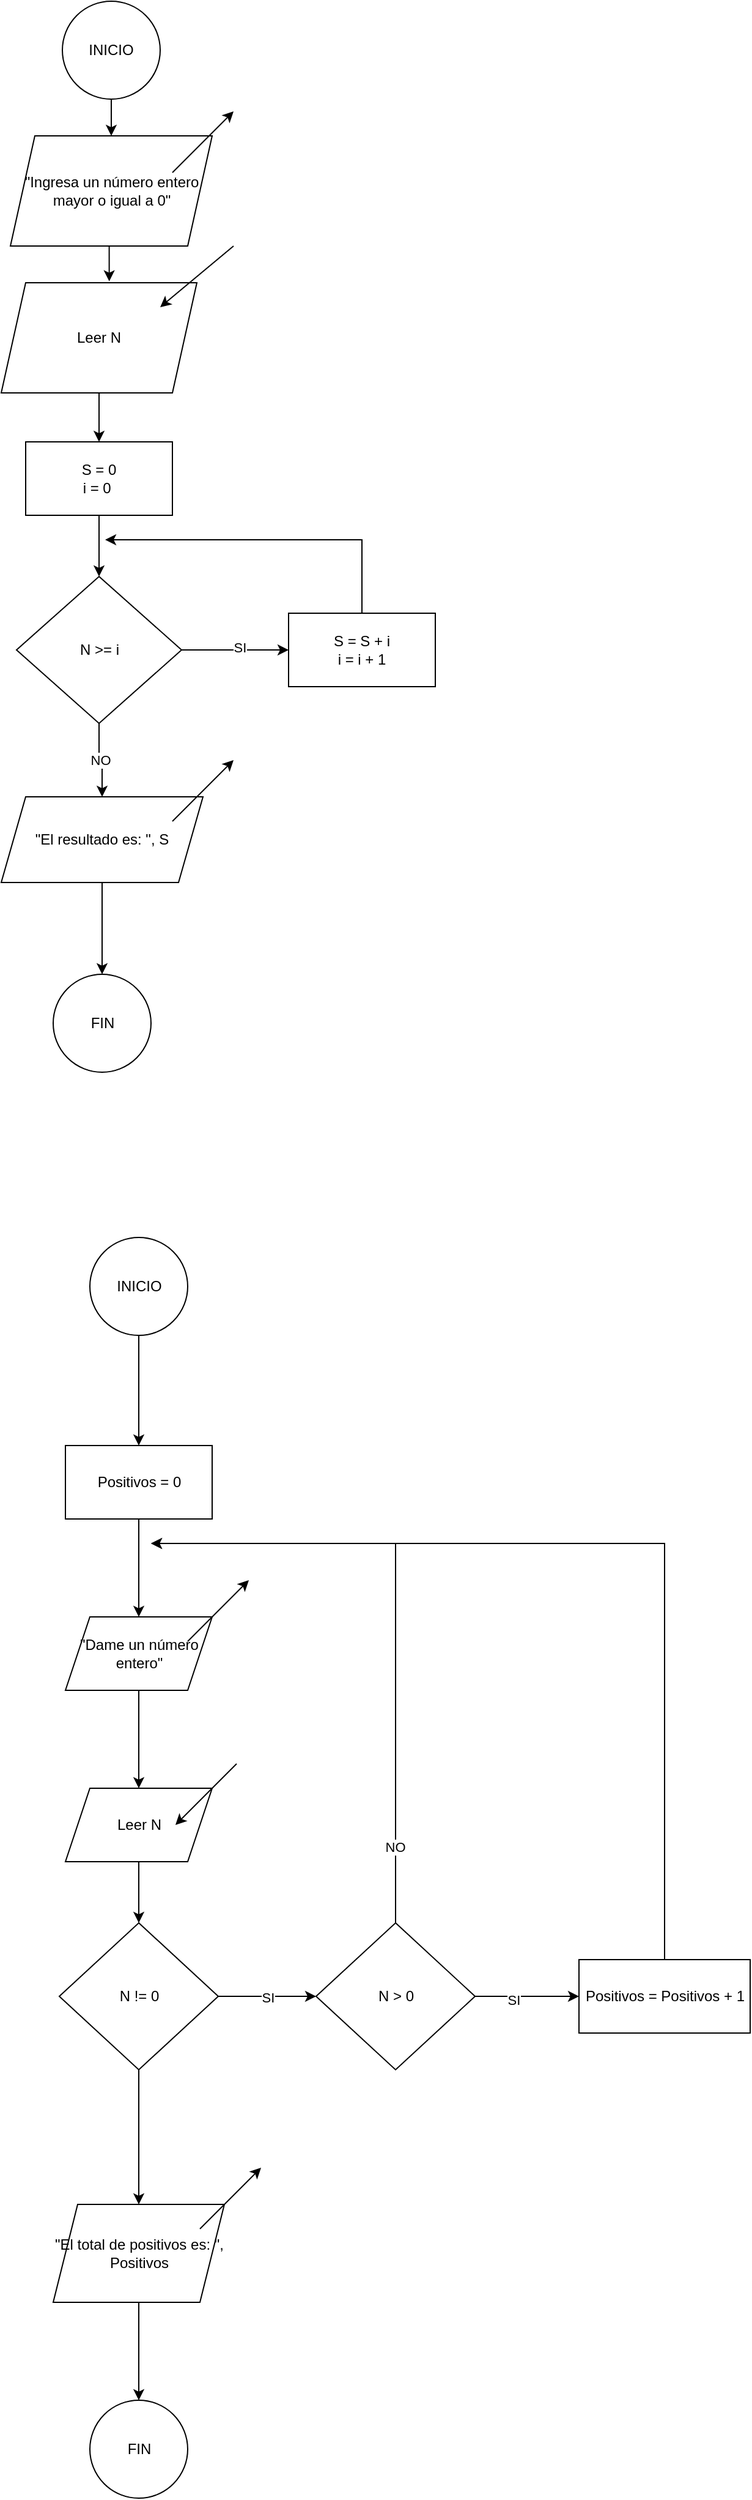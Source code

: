 <mxfile version="26.0.9">
  <diagram name="Página-1" id="KsdwhysMVNGWeAxHj5rH">
    <mxGraphModel dx="2100" dy="1242" grid="1" gridSize="10" guides="1" tooltips="1" connect="1" arrows="1" fold="1" page="1" pageScale="1" pageWidth="850" pageHeight="1100" math="0" shadow="0">
      <root>
        <mxCell id="0" />
        <mxCell id="1" parent="0" />
        <mxCell id="uS-GW3m_xwy0kOGGAMsy-20" style="edgeStyle=orthogonalEdgeStyle;rounded=0;orthogonalLoop=1;jettySize=auto;html=1;exitX=0.5;exitY=1;exitDx=0;exitDy=0;entryX=0.5;entryY=0;entryDx=0;entryDy=0;" edge="1" parent="1" source="uS-GW3m_xwy0kOGGAMsy-21" target="uS-GW3m_xwy0kOGGAMsy-22">
          <mxGeometry relative="1" as="geometry" />
        </mxCell>
        <mxCell id="uS-GW3m_xwy0kOGGAMsy-21" value="INICIO" style="ellipse;whiteSpace=wrap;html=1;aspect=fixed;" vertex="1" parent="1">
          <mxGeometry x="50" y="20" width="80" height="80" as="geometry" />
        </mxCell>
        <mxCell id="uS-GW3m_xwy0kOGGAMsy-22" value="&quot;Ingresa un número entero mayor o igual a 0&quot;" style="shape=parallelogram;perimeter=parallelogramPerimeter;whiteSpace=wrap;html=1;fixedSize=1;" vertex="1" parent="1">
          <mxGeometry x="7.5" y="130" width="165" height="90" as="geometry" />
        </mxCell>
        <mxCell id="uS-GW3m_xwy0kOGGAMsy-38" value="" style="edgeStyle=orthogonalEdgeStyle;rounded=0;orthogonalLoop=1;jettySize=auto;html=1;" edge="1" parent="1" source="uS-GW3m_xwy0kOGGAMsy-24" target="uS-GW3m_xwy0kOGGAMsy-37">
          <mxGeometry relative="1" as="geometry" />
        </mxCell>
        <mxCell id="uS-GW3m_xwy0kOGGAMsy-24" value="&lt;div&gt;Leer N&lt;/div&gt;" style="shape=parallelogram;perimeter=parallelogramPerimeter;whiteSpace=wrap;html=1;fixedSize=1;" vertex="1" parent="1">
          <mxGeometry y="250" width="160" height="90" as="geometry" />
        </mxCell>
        <mxCell id="uS-GW3m_xwy0kOGGAMsy-25" value="" style="endArrow=classic;html=1;rounded=0;" edge="1" parent="1">
          <mxGeometry width="50" height="50" relative="1" as="geometry">
            <mxPoint x="140" y="160" as="sourcePoint" />
            <mxPoint x="190" y="110" as="targetPoint" />
          </mxGeometry>
        </mxCell>
        <mxCell id="uS-GW3m_xwy0kOGGAMsy-26" value="" style="endArrow=classic;html=1;rounded=0;" edge="1" parent="1">
          <mxGeometry width="50" height="50" relative="1" as="geometry">
            <mxPoint x="190" y="220" as="sourcePoint" />
            <mxPoint x="130" y="270" as="targetPoint" />
          </mxGeometry>
        </mxCell>
        <mxCell id="uS-GW3m_xwy0kOGGAMsy-33" style="edgeStyle=orthogonalEdgeStyle;rounded=0;orthogonalLoop=1;jettySize=auto;html=1;exitX=0.5;exitY=1;exitDx=0;exitDy=0;entryX=0.552;entryY=-0.013;entryDx=0;entryDy=0;entryPerimeter=0;" edge="1" parent="1" source="uS-GW3m_xwy0kOGGAMsy-22" target="uS-GW3m_xwy0kOGGAMsy-24">
          <mxGeometry relative="1" as="geometry" />
        </mxCell>
        <mxCell id="uS-GW3m_xwy0kOGGAMsy-40" value="" style="edgeStyle=orthogonalEdgeStyle;rounded=0;orthogonalLoop=1;jettySize=auto;html=1;" edge="1" parent="1" source="uS-GW3m_xwy0kOGGAMsy-37" target="uS-GW3m_xwy0kOGGAMsy-39">
          <mxGeometry relative="1" as="geometry" />
        </mxCell>
        <mxCell id="uS-GW3m_xwy0kOGGAMsy-37" value="S = 0&lt;div&gt;i = 0&amp;nbsp;&lt;/div&gt;" style="whiteSpace=wrap;html=1;" vertex="1" parent="1">
          <mxGeometry x="20" y="380" width="120" height="60" as="geometry" />
        </mxCell>
        <mxCell id="uS-GW3m_xwy0kOGGAMsy-42" value="" style="edgeStyle=orthogonalEdgeStyle;rounded=0;orthogonalLoop=1;jettySize=auto;html=1;" edge="1" parent="1" source="uS-GW3m_xwy0kOGGAMsy-39" target="uS-GW3m_xwy0kOGGAMsy-41">
          <mxGeometry relative="1" as="geometry" />
        </mxCell>
        <mxCell id="uS-GW3m_xwy0kOGGAMsy-49" value="SI" style="edgeLabel;html=1;align=center;verticalAlign=middle;resizable=0;points=[];" vertex="1" connectable="0" parent="uS-GW3m_xwy0kOGGAMsy-42">
          <mxGeometry x="0.079" y="2" relative="1" as="geometry">
            <mxPoint as="offset" />
          </mxGeometry>
        </mxCell>
        <mxCell id="uS-GW3m_xwy0kOGGAMsy-44" value="" style="edgeStyle=orthogonalEdgeStyle;rounded=0;orthogonalLoop=1;jettySize=auto;html=1;" edge="1" parent="1" source="uS-GW3m_xwy0kOGGAMsy-39" target="uS-GW3m_xwy0kOGGAMsy-43">
          <mxGeometry relative="1" as="geometry" />
        </mxCell>
        <mxCell id="uS-GW3m_xwy0kOGGAMsy-50" value="NO" style="edgeLabel;html=1;align=center;verticalAlign=middle;resizable=0;points=[];" vertex="1" connectable="0" parent="uS-GW3m_xwy0kOGGAMsy-44">
          <mxGeometry x="-0.057" y="1" relative="1" as="geometry">
            <mxPoint as="offset" />
          </mxGeometry>
        </mxCell>
        <mxCell id="uS-GW3m_xwy0kOGGAMsy-39" value="N &amp;gt;= i" style="rhombus;whiteSpace=wrap;html=1;" vertex="1" parent="1">
          <mxGeometry x="12.5" y="490" width="135" height="120" as="geometry" />
        </mxCell>
        <mxCell id="uS-GW3m_xwy0kOGGAMsy-48" style="edgeStyle=orthogonalEdgeStyle;rounded=0;orthogonalLoop=1;jettySize=auto;html=1;exitX=0.5;exitY=0;exitDx=0;exitDy=0;" edge="1" parent="1" source="uS-GW3m_xwy0kOGGAMsy-41">
          <mxGeometry relative="1" as="geometry">
            <mxPoint x="85" y="460" as="targetPoint" />
            <Array as="points">
              <mxPoint x="295" y="460" />
            </Array>
          </mxGeometry>
        </mxCell>
        <mxCell id="uS-GW3m_xwy0kOGGAMsy-41" value="S = S + i&lt;div&gt;i = i + 1&lt;/div&gt;" style="whiteSpace=wrap;html=1;" vertex="1" parent="1">
          <mxGeometry x="235" y="520" width="120" height="60" as="geometry" />
        </mxCell>
        <mxCell id="uS-GW3m_xwy0kOGGAMsy-52" value="" style="edgeStyle=orthogonalEdgeStyle;rounded=0;orthogonalLoop=1;jettySize=auto;html=1;" edge="1" parent="1" source="uS-GW3m_xwy0kOGGAMsy-43" target="uS-GW3m_xwy0kOGGAMsy-51">
          <mxGeometry relative="1" as="geometry" />
        </mxCell>
        <mxCell id="uS-GW3m_xwy0kOGGAMsy-43" value="&quot;El resultado es: &quot;, S" style="shape=parallelogram;perimeter=parallelogramPerimeter;whiteSpace=wrap;html=1;fixedSize=1;" vertex="1" parent="1">
          <mxGeometry y="670" width="165" height="70" as="geometry" />
        </mxCell>
        <mxCell id="uS-GW3m_xwy0kOGGAMsy-51" value="FIN" style="ellipse;whiteSpace=wrap;html=1;" vertex="1" parent="1">
          <mxGeometry x="42.5" y="815" width="80" height="80" as="geometry" />
        </mxCell>
        <mxCell id="uS-GW3m_xwy0kOGGAMsy-53" value="" style="endArrow=classic;html=1;rounded=0;" edge="1" parent="1">
          <mxGeometry width="50" height="50" relative="1" as="geometry">
            <mxPoint x="140" y="690" as="sourcePoint" />
            <mxPoint x="190" y="640" as="targetPoint" />
          </mxGeometry>
        </mxCell>
        <mxCell id="uS-GW3m_xwy0kOGGAMsy-79" value="" style="edgeStyle=orthogonalEdgeStyle;rounded=0;orthogonalLoop=1;jettySize=auto;html=1;" edge="1" parent="1" source="uS-GW3m_xwy0kOGGAMsy-80" target="uS-GW3m_xwy0kOGGAMsy-82">
          <mxGeometry relative="1" as="geometry" />
        </mxCell>
        <mxCell id="uS-GW3m_xwy0kOGGAMsy-80" value="INICIO" style="ellipse;whiteSpace=wrap;html=1;aspect=fixed;" vertex="1" parent="1">
          <mxGeometry x="72.5" y="1030" width="80" height="80" as="geometry" />
        </mxCell>
        <mxCell id="uS-GW3m_xwy0kOGGAMsy-81" value="" style="edgeStyle=orthogonalEdgeStyle;rounded=0;orthogonalLoop=1;jettySize=auto;html=1;" edge="1" parent="1" source="uS-GW3m_xwy0kOGGAMsy-82" target="uS-GW3m_xwy0kOGGAMsy-84">
          <mxGeometry relative="1" as="geometry" />
        </mxCell>
        <mxCell id="uS-GW3m_xwy0kOGGAMsy-82" value="Positivos = 0" style="whiteSpace=wrap;html=1;" vertex="1" parent="1">
          <mxGeometry x="52.5" y="1200" width="120" height="60" as="geometry" />
        </mxCell>
        <mxCell id="uS-GW3m_xwy0kOGGAMsy-83" value="" style="edgeStyle=orthogonalEdgeStyle;rounded=0;orthogonalLoop=1;jettySize=auto;html=1;" edge="1" parent="1" source="uS-GW3m_xwy0kOGGAMsy-84" target="uS-GW3m_xwy0kOGGAMsy-87">
          <mxGeometry relative="1" as="geometry" />
        </mxCell>
        <mxCell id="uS-GW3m_xwy0kOGGAMsy-84" value="&quot;Dame un número entero&quot;" style="shape=parallelogram;perimeter=parallelogramPerimeter;whiteSpace=wrap;html=1;fixedSize=1;" vertex="1" parent="1">
          <mxGeometry x="52.5" y="1340" width="120" height="60" as="geometry" />
        </mxCell>
        <mxCell id="uS-GW3m_xwy0kOGGAMsy-85" value="" style="endArrow=classic;html=1;rounded=0;" edge="1" parent="1">
          <mxGeometry width="50" height="50" relative="1" as="geometry">
            <mxPoint x="152.5" y="1360" as="sourcePoint" />
            <mxPoint x="202.5" y="1310" as="targetPoint" />
          </mxGeometry>
        </mxCell>
        <mxCell id="uS-GW3m_xwy0kOGGAMsy-86" value="" style="edgeStyle=orthogonalEdgeStyle;rounded=0;orthogonalLoop=1;jettySize=auto;html=1;" edge="1" parent="1" source="uS-GW3m_xwy0kOGGAMsy-87" target="uS-GW3m_xwy0kOGGAMsy-92">
          <mxGeometry relative="1" as="geometry" />
        </mxCell>
        <mxCell id="uS-GW3m_xwy0kOGGAMsy-87" value="Leer N" style="shape=parallelogram;perimeter=parallelogramPerimeter;whiteSpace=wrap;html=1;fixedSize=1;" vertex="1" parent="1">
          <mxGeometry x="52.5" y="1480" width="120" height="60" as="geometry" />
        </mxCell>
        <mxCell id="uS-GW3m_xwy0kOGGAMsy-88" value="" style="endArrow=classic;html=1;rounded=0;entryX=0.75;entryY=0;entryDx=0;entryDy=0;" edge="1" parent="1">
          <mxGeometry width="50" height="50" relative="1" as="geometry">
            <mxPoint x="192.5" y="1460" as="sourcePoint" />
            <mxPoint x="142.5" y="1510" as="targetPoint" />
          </mxGeometry>
        </mxCell>
        <mxCell id="uS-GW3m_xwy0kOGGAMsy-89" value="" style="edgeStyle=orthogonalEdgeStyle;rounded=0;orthogonalLoop=1;jettySize=auto;html=1;" edge="1" parent="1" source="uS-GW3m_xwy0kOGGAMsy-92" target="uS-GW3m_xwy0kOGGAMsy-97">
          <mxGeometry relative="1" as="geometry" />
        </mxCell>
        <mxCell id="uS-GW3m_xwy0kOGGAMsy-90" value="SI" style="edgeLabel;html=1;align=center;verticalAlign=middle;resizable=0;points=[];" vertex="1" connectable="0" parent="uS-GW3m_xwy0kOGGAMsy-89">
          <mxGeometry x="0.009" y="-1" relative="1" as="geometry">
            <mxPoint as="offset" />
          </mxGeometry>
        </mxCell>
        <mxCell id="uS-GW3m_xwy0kOGGAMsy-91" value="" style="edgeStyle=orthogonalEdgeStyle;rounded=0;orthogonalLoop=1;jettySize=auto;html=1;" edge="1" parent="1" source="uS-GW3m_xwy0kOGGAMsy-92" target="uS-GW3m_xwy0kOGGAMsy-101">
          <mxGeometry relative="1" as="geometry" />
        </mxCell>
        <mxCell id="uS-GW3m_xwy0kOGGAMsy-92" value="N != 0" style="rhombus;whiteSpace=wrap;html=1;" vertex="1" parent="1">
          <mxGeometry x="47.5" y="1590" width="130" height="120" as="geometry" />
        </mxCell>
        <mxCell id="uS-GW3m_xwy0kOGGAMsy-93" value="" style="edgeStyle=orthogonalEdgeStyle;rounded=0;orthogonalLoop=1;jettySize=auto;html=1;" edge="1" parent="1" source="uS-GW3m_xwy0kOGGAMsy-97" target="uS-GW3m_xwy0kOGGAMsy-99">
          <mxGeometry relative="1" as="geometry" />
        </mxCell>
        <mxCell id="uS-GW3m_xwy0kOGGAMsy-94" value="SI" style="edgeLabel;html=1;align=center;verticalAlign=middle;resizable=0;points=[];" vertex="1" connectable="0" parent="uS-GW3m_xwy0kOGGAMsy-93">
          <mxGeometry x="-0.275" y="-3" relative="1" as="geometry">
            <mxPoint as="offset" />
          </mxGeometry>
        </mxCell>
        <mxCell id="uS-GW3m_xwy0kOGGAMsy-95" style="edgeStyle=orthogonalEdgeStyle;rounded=0;orthogonalLoop=1;jettySize=auto;html=1;exitX=0.5;exitY=0;exitDx=0;exitDy=0;" edge="1" parent="1" source="uS-GW3m_xwy0kOGGAMsy-97">
          <mxGeometry relative="1" as="geometry">
            <mxPoint x="122.5" y="1280" as="targetPoint" />
            <Array as="points">
              <mxPoint x="322.5" y="1280" />
            </Array>
          </mxGeometry>
        </mxCell>
        <mxCell id="uS-GW3m_xwy0kOGGAMsy-96" value="NO" style="edgeLabel;html=1;align=center;verticalAlign=middle;resizable=0;points=[];" vertex="1" connectable="0" parent="uS-GW3m_xwy0kOGGAMsy-95">
          <mxGeometry x="-0.754" y="1" relative="1" as="geometry">
            <mxPoint as="offset" />
          </mxGeometry>
        </mxCell>
        <mxCell id="uS-GW3m_xwy0kOGGAMsy-97" value="N &amp;gt; 0" style="rhombus;whiteSpace=wrap;html=1;" vertex="1" parent="1">
          <mxGeometry x="257.5" y="1590" width="130" height="120" as="geometry" />
        </mxCell>
        <mxCell id="uS-GW3m_xwy0kOGGAMsy-98" style="edgeStyle=orthogonalEdgeStyle;rounded=0;orthogonalLoop=1;jettySize=auto;html=1;" edge="1" parent="1" source="uS-GW3m_xwy0kOGGAMsy-99">
          <mxGeometry relative="1" as="geometry">
            <mxPoint x="122.5" y="1280" as="targetPoint" />
            <Array as="points">
              <mxPoint x="542.5" y="1280" />
            </Array>
          </mxGeometry>
        </mxCell>
        <mxCell id="uS-GW3m_xwy0kOGGAMsy-99" value="Positivos = Positivos + 1" style="whiteSpace=wrap;html=1;" vertex="1" parent="1">
          <mxGeometry x="472.5" y="1620" width="140" height="60" as="geometry" />
        </mxCell>
        <mxCell id="uS-GW3m_xwy0kOGGAMsy-100" value="" style="edgeStyle=orthogonalEdgeStyle;rounded=0;orthogonalLoop=1;jettySize=auto;html=1;" edge="1" parent="1" source="uS-GW3m_xwy0kOGGAMsy-101" target="uS-GW3m_xwy0kOGGAMsy-103">
          <mxGeometry relative="1" as="geometry" />
        </mxCell>
        <mxCell id="uS-GW3m_xwy0kOGGAMsy-101" value="&quot;El total de positivos es: &quot;, Positivos" style="shape=parallelogram;perimeter=parallelogramPerimeter;whiteSpace=wrap;html=1;fixedSize=1;" vertex="1" parent="1">
          <mxGeometry x="42.5" y="1820" width="140" height="80" as="geometry" />
        </mxCell>
        <mxCell id="uS-GW3m_xwy0kOGGAMsy-102" value="" style="endArrow=classic;html=1;rounded=0;" edge="1" parent="1">
          <mxGeometry width="50" height="50" relative="1" as="geometry">
            <mxPoint x="162.5" y="1840" as="sourcePoint" />
            <mxPoint x="212.5" y="1790" as="targetPoint" />
          </mxGeometry>
        </mxCell>
        <mxCell id="uS-GW3m_xwy0kOGGAMsy-103" value="FIN" style="ellipse;whiteSpace=wrap;html=1;" vertex="1" parent="1">
          <mxGeometry x="72.5" y="1980" width="80" height="80" as="geometry" />
        </mxCell>
      </root>
    </mxGraphModel>
  </diagram>
</mxfile>
